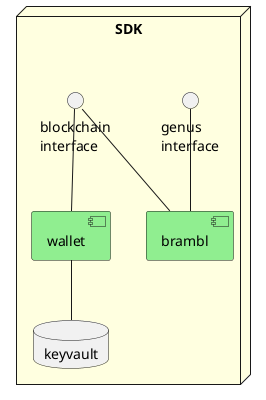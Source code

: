 @startuml
'https://plantuml.com/component-diagram

node "SDK" #lightyellow {
  interface "genus\ninterface" as genus
  interface "blockchain\ninterface" as block
  [brambl] #lightgreen
  [wallet] #lightgreen
  genus -- [brambl]
  block --[brambl]
  block -- [wallet]
  [wallet] -- keyvault
}

database "Keyvault File" as keyvault {
}

@enduml